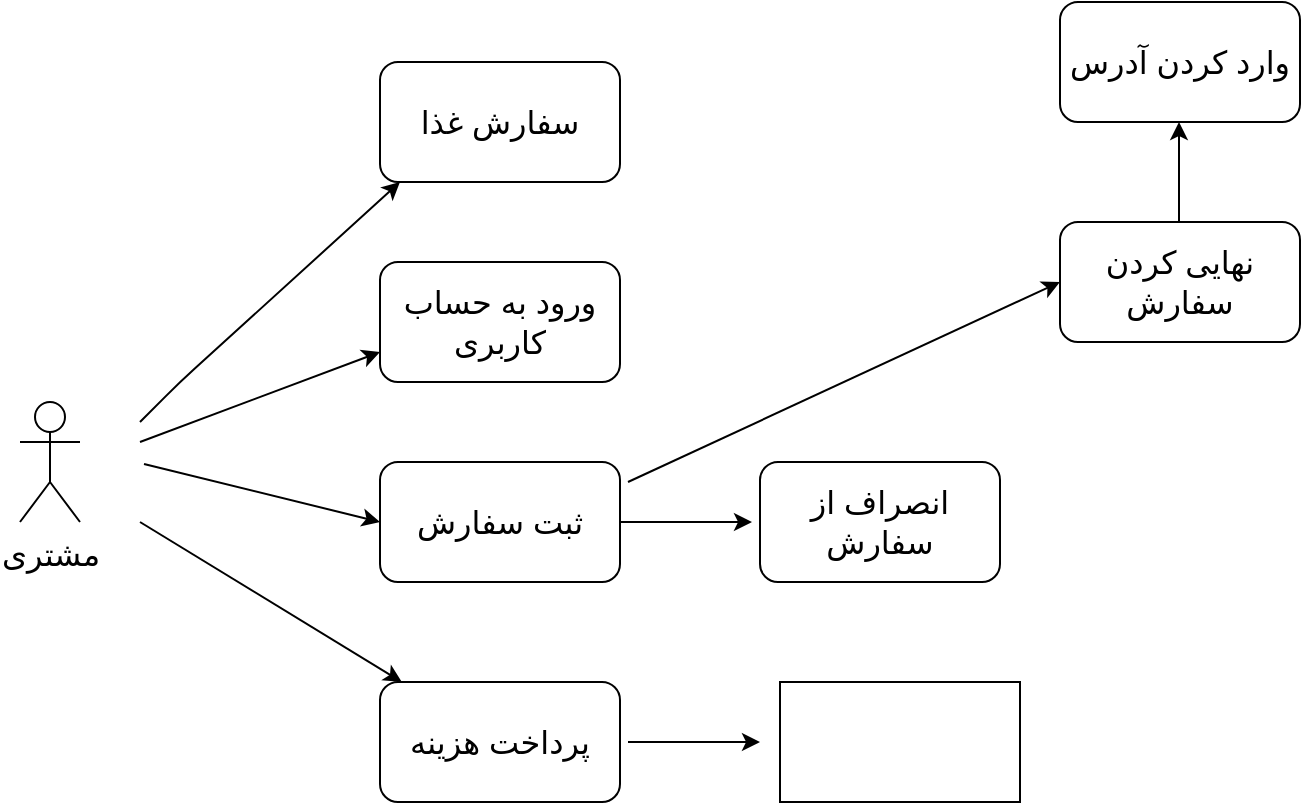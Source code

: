 <mxfile version="14.7.7" type="github">
  <diagram id="6kZRcd2nzZi-CScO0-am" name="Page-1">
    <mxGraphModel dx="1102" dy="582" grid="1" gridSize="10" guides="1" tooltips="1" connect="1" arrows="1" fold="1" page="1" pageScale="1" pageWidth="827" pageHeight="1169" math="0" shadow="0">
      <root>
        <mxCell id="0" />
        <mxCell id="1" parent="0" />
        <mxCell id="g7tXj2IwxuacuJq1oWTg-2" value="مشتری" style="shape=umlActor;verticalLabelPosition=bottom;verticalAlign=top;html=1;outlineConnect=0;fontSize=16;" parent="1" vertex="1">
          <mxGeometry x="60" y="230" width="30" height="60" as="geometry" />
        </mxCell>
        <mxCell id="g7tXj2IwxuacuJq1oWTg-3" value="سفارش غذا" style="rounded=1;whiteSpace=wrap;html=1;fontSize=16;" parent="1" vertex="1">
          <mxGeometry x="240" y="60" width="120" height="60" as="geometry" />
        </mxCell>
        <mxCell id="g7tXj2IwxuacuJq1oWTg-4" value="" style="endArrow=classic;html=1;fontSize=16;" parent="1" edge="1">
          <mxGeometry width="50" height="50" relative="1" as="geometry">
            <mxPoint x="120" y="240" as="sourcePoint" />
            <mxPoint x="250" y="120" as="targetPoint" />
            <Array as="points">
              <mxPoint x="140" y="220" />
            </Array>
          </mxGeometry>
        </mxCell>
        <mxCell id="g7tXj2IwxuacuJq1oWTg-5" value="ورود به حساب کاربری" style="rounded=1;whiteSpace=wrap;html=1;fontSize=16;" parent="1" vertex="1">
          <mxGeometry x="240" y="160" width="120" height="60" as="geometry" />
        </mxCell>
        <mxCell id="g7tXj2IwxuacuJq1oWTg-6" value="" style="endArrow=classic;html=1;fontSize=16;entryX=0;entryY=0.75;entryDx=0;entryDy=0;" parent="1" target="g7tXj2IwxuacuJq1oWTg-5" edge="1">
          <mxGeometry width="50" height="50" relative="1" as="geometry">
            <mxPoint x="120" y="250" as="sourcePoint" />
            <mxPoint x="230" y="210" as="targetPoint" />
          </mxGeometry>
        </mxCell>
        <mxCell id="g7tXj2IwxuacuJq1oWTg-7" value="ثبت سفارش" style="rounded=1;whiteSpace=wrap;html=1;fontSize=16;" parent="1" vertex="1">
          <mxGeometry x="240" y="260" width="120" height="60" as="geometry" />
        </mxCell>
        <mxCell id="g7tXj2IwxuacuJq1oWTg-8" value="" style="endArrow=classic;html=1;fontSize=16;entryX=0;entryY=0.5;entryDx=0;entryDy=0;" parent="1" target="g7tXj2IwxuacuJq1oWTg-7" edge="1">
          <mxGeometry width="50" height="50" relative="1" as="geometry">
            <mxPoint x="122" y="261" as="sourcePoint" />
            <mxPoint x="240" y="260" as="targetPoint" />
          </mxGeometry>
        </mxCell>
        <mxCell id="g7tXj2IwxuacuJq1oWTg-9" value="" style="endArrow=classic;html=1;" parent="1" target="g7tXj2IwxuacuJq1oWTg-10" edge="1">
          <mxGeometry width="50" height="50" relative="1" as="geometry">
            <mxPoint x="120" y="290" as="sourcePoint" />
            <mxPoint x="230" y="400" as="targetPoint" />
          </mxGeometry>
        </mxCell>
        <mxCell id="g7tXj2IwxuacuJq1oWTg-10" value="پرداخت هزینه" style="rounded=1;whiteSpace=wrap;html=1;fontSize=16;" parent="1" vertex="1">
          <mxGeometry x="240" y="370" width="120" height="60" as="geometry" />
        </mxCell>
        <mxCell id="g7tXj2IwxuacuJq1oWTg-11" value="" style="endArrow=classic;html=1;" parent="1" edge="1">
          <mxGeometry width="50" height="50" relative="1" as="geometry">
            <mxPoint x="360" y="290" as="sourcePoint" />
            <mxPoint x="426" y="290" as="targetPoint" />
          </mxGeometry>
        </mxCell>
        <mxCell id="g7tXj2IwxuacuJq1oWTg-12" value="&lt;span style=&quot;font-size: 16px;&quot;&gt;انصراف از سفارش&lt;/span&gt;" style="rounded=1;whiteSpace=wrap;html=1;fontSize=16;" parent="1" vertex="1">
          <mxGeometry x="430" y="260" width="120" height="60" as="geometry" />
        </mxCell>
        <mxCell id="g7tXj2IwxuacuJq1oWTg-13" value="" style="endArrow=classic;html=1;fontSize=16;entryX=0;entryY=0.5;entryDx=0;entryDy=0;" parent="1" target="g7tXj2IwxuacuJq1oWTg-14" edge="1">
          <mxGeometry width="50" height="50" relative="1" as="geometry">
            <mxPoint x="364" y="270" as="sourcePoint" />
            <mxPoint x="570" y="180" as="targetPoint" />
          </mxGeometry>
        </mxCell>
        <mxCell id="g7tXj2IwxuacuJq1oWTg-14" value="نهایی کردن سفارش" style="rounded=1;whiteSpace=wrap;html=1;fontSize=16;" parent="1" vertex="1">
          <mxGeometry x="580" y="140" width="120" height="60" as="geometry" />
        </mxCell>
        <mxCell id="g7tXj2IwxuacuJq1oWTg-15" value="" style="endArrow=classic;html=1;fontSize=16;" parent="1" edge="1">
          <mxGeometry width="50" height="50" relative="1" as="geometry">
            <mxPoint x="639.5" y="140" as="sourcePoint" />
            <mxPoint x="639.5" y="90" as="targetPoint" />
          </mxGeometry>
        </mxCell>
        <mxCell id="g7tXj2IwxuacuJq1oWTg-16" value="وارد کردن آدرس" style="rounded=1;whiteSpace=wrap;html=1;fontSize=16;" parent="1" vertex="1">
          <mxGeometry x="580" y="30" width="120" height="60" as="geometry" />
        </mxCell>
        <mxCell id="9_tLPcixFbRVtMTt4fTS-1" value="" style="rounded=0;whiteSpace=wrap;html=1;" vertex="1" parent="1">
          <mxGeometry x="440" y="370" width="120" height="60" as="geometry" />
        </mxCell>
        <mxCell id="9_tLPcixFbRVtMTt4fTS-2" value="" style="endArrow=classic;html=1;" edge="1" parent="1">
          <mxGeometry width="50" height="50" relative="1" as="geometry">
            <mxPoint x="364" y="400" as="sourcePoint" />
            <mxPoint x="430" y="400" as="targetPoint" />
          </mxGeometry>
        </mxCell>
      </root>
    </mxGraphModel>
  </diagram>
</mxfile>
